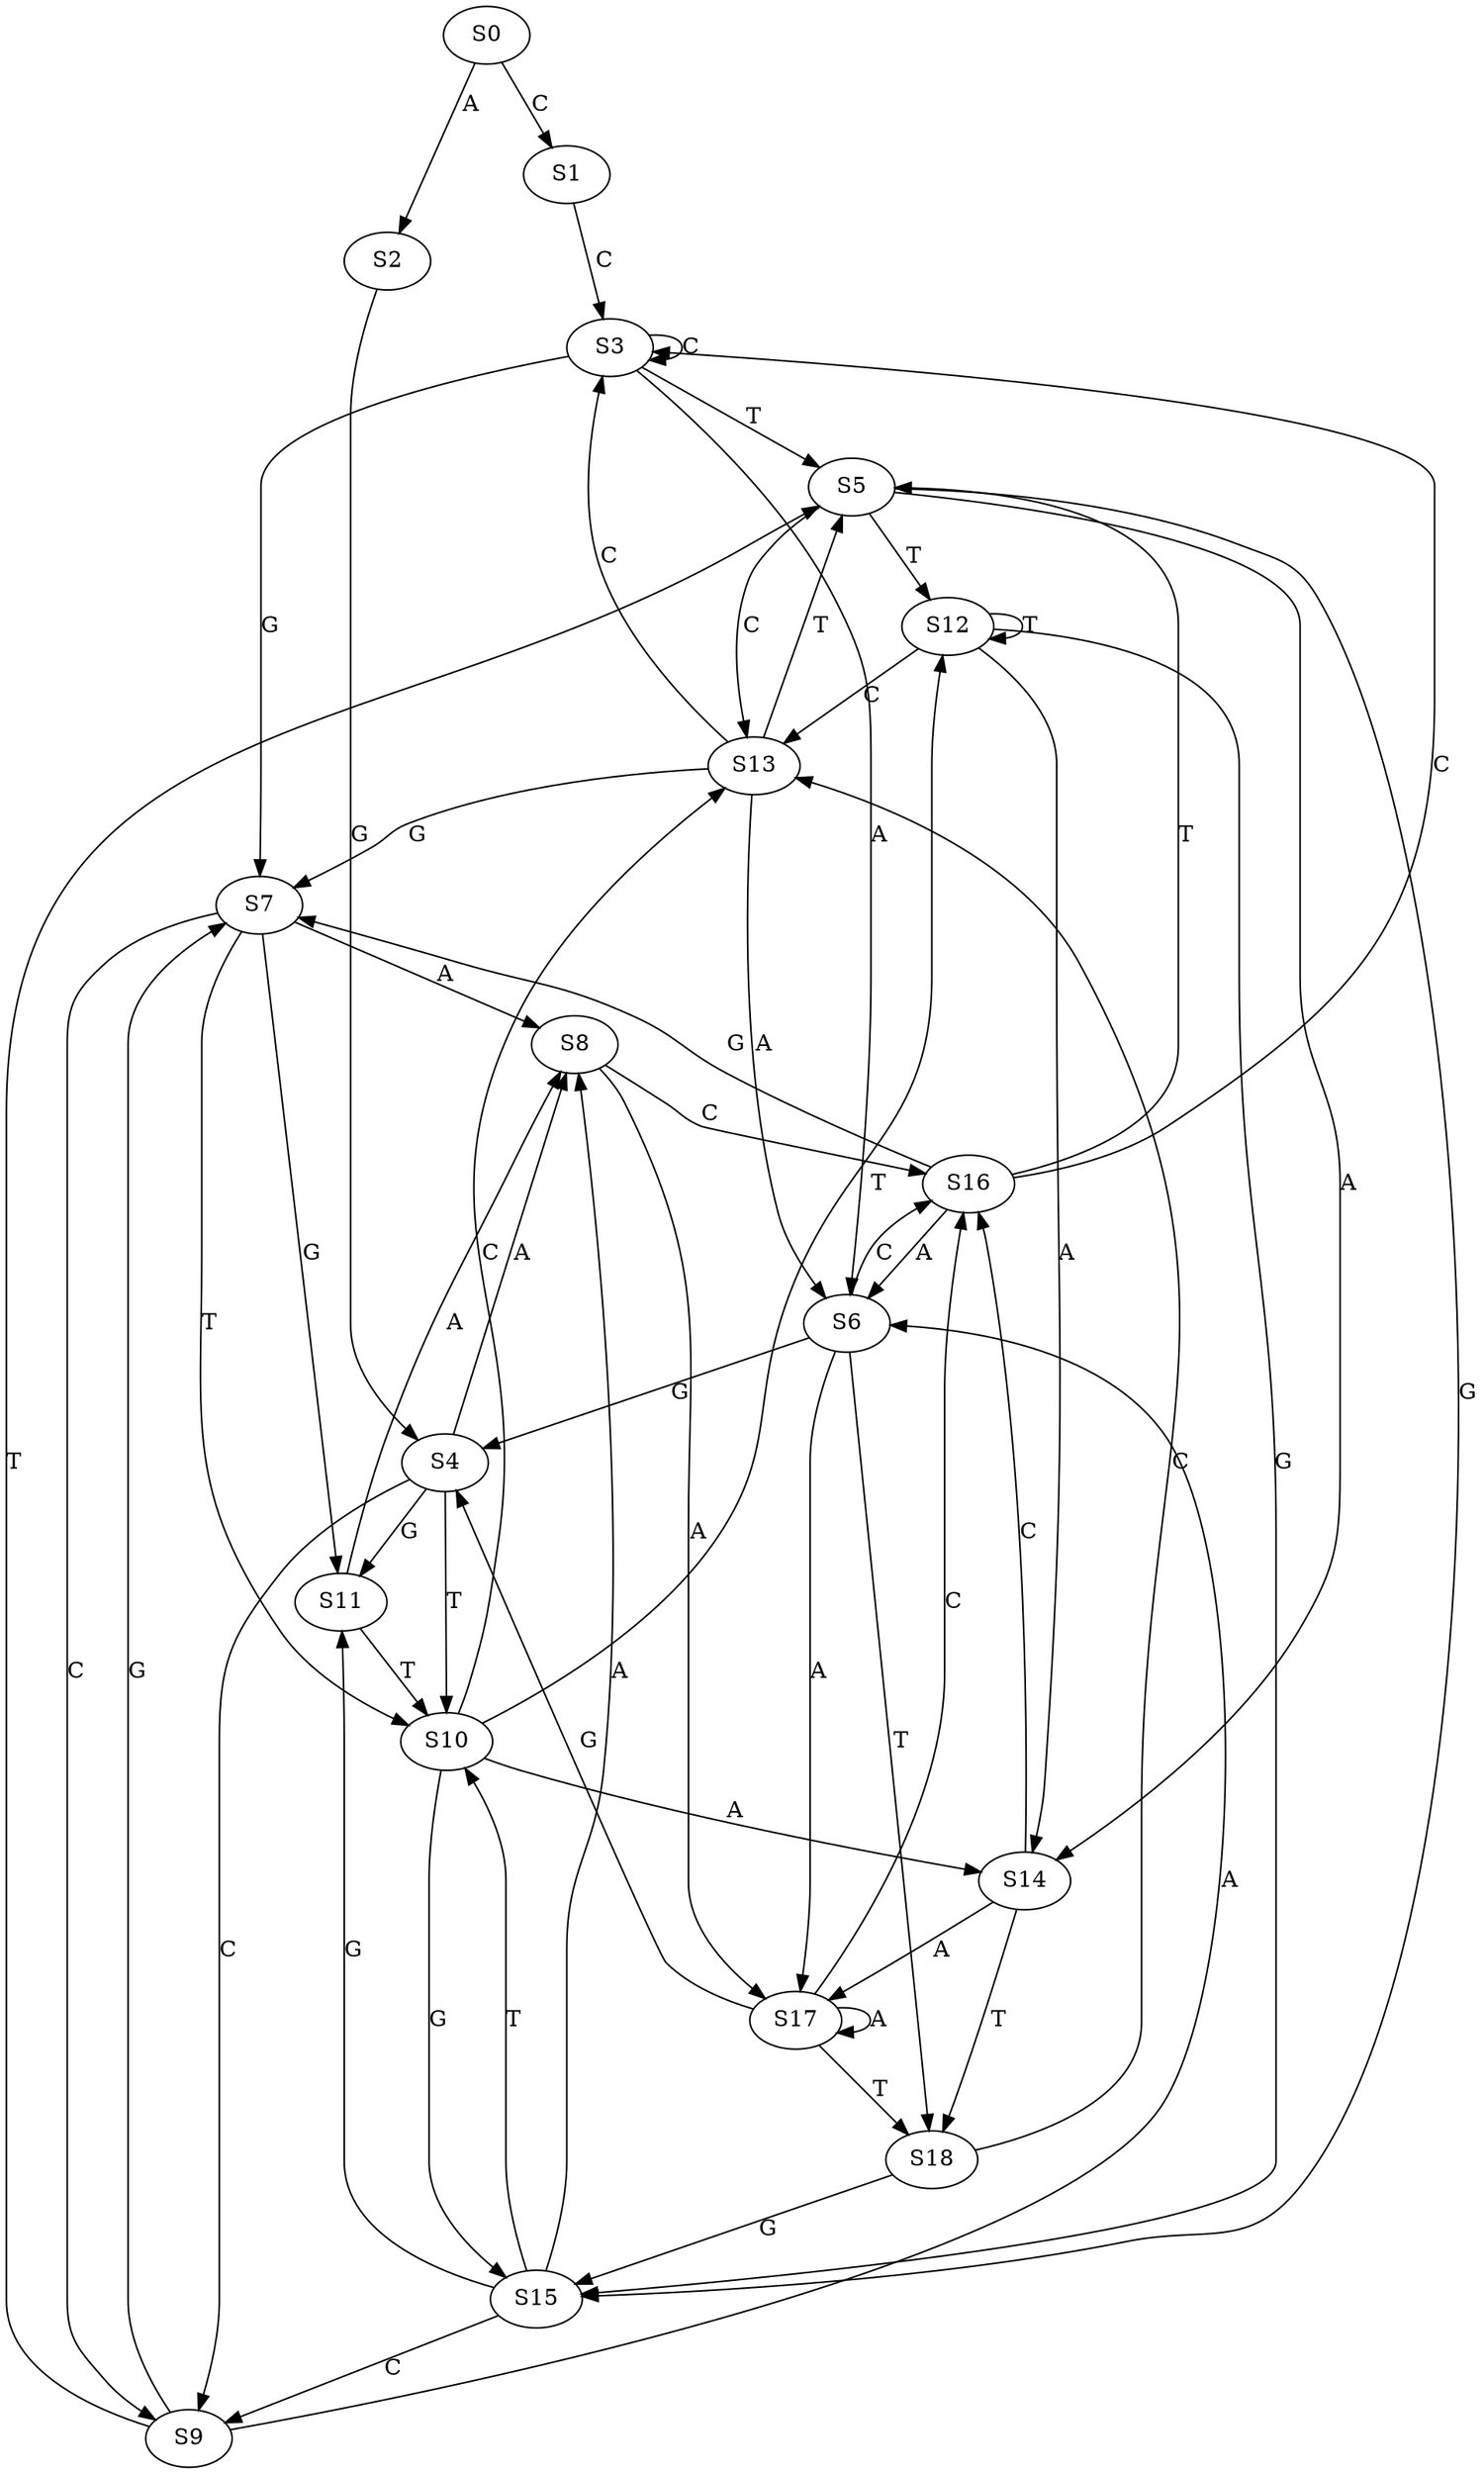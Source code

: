 strict digraph  {
	S0 -> S1 [ label = C ];
	S0 -> S2 [ label = A ];
	S1 -> S3 [ label = C ];
	S2 -> S4 [ label = G ];
	S3 -> S5 [ label = T ];
	S3 -> S3 [ label = C ];
	S3 -> S6 [ label = A ];
	S3 -> S7 [ label = G ];
	S4 -> S8 [ label = A ];
	S4 -> S9 [ label = C ];
	S4 -> S10 [ label = T ];
	S4 -> S11 [ label = G ];
	S5 -> S12 [ label = T ];
	S5 -> S13 [ label = C ];
	S5 -> S14 [ label = A ];
	S5 -> S15 [ label = G ];
	S6 -> S16 [ label = C ];
	S6 -> S4 [ label = G ];
	S6 -> S17 [ label = A ];
	S6 -> S18 [ label = T ];
	S7 -> S10 [ label = T ];
	S7 -> S8 [ label = A ];
	S7 -> S11 [ label = G ];
	S7 -> S9 [ label = C ];
	S8 -> S16 [ label = C ];
	S8 -> S17 [ label = A ];
	S9 -> S7 [ label = G ];
	S9 -> S6 [ label = A ];
	S9 -> S5 [ label = T ];
	S10 -> S12 [ label = T ];
	S10 -> S14 [ label = A ];
	S10 -> S15 [ label = G ];
	S10 -> S13 [ label = C ];
	S11 -> S10 [ label = T ];
	S11 -> S8 [ label = A ];
	S12 -> S15 [ label = G ];
	S12 -> S12 [ label = T ];
	S12 -> S13 [ label = C ];
	S12 -> S14 [ label = A ];
	S13 -> S7 [ label = G ];
	S13 -> S3 [ label = C ];
	S13 -> S5 [ label = T ];
	S13 -> S6 [ label = A ];
	S14 -> S17 [ label = A ];
	S14 -> S16 [ label = C ];
	S14 -> S18 [ label = T ];
	S15 -> S9 [ label = C ];
	S15 -> S10 [ label = T ];
	S15 -> S8 [ label = A ];
	S15 -> S11 [ label = G ];
	S16 -> S3 [ label = C ];
	S16 -> S6 [ label = A ];
	S16 -> S5 [ label = T ];
	S16 -> S7 [ label = G ];
	S17 -> S4 [ label = G ];
	S17 -> S17 [ label = A ];
	S17 -> S18 [ label = T ];
	S17 -> S16 [ label = C ];
	S18 -> S13 [ label = C ];
	S18 -> S15 [ label = G ];
}
